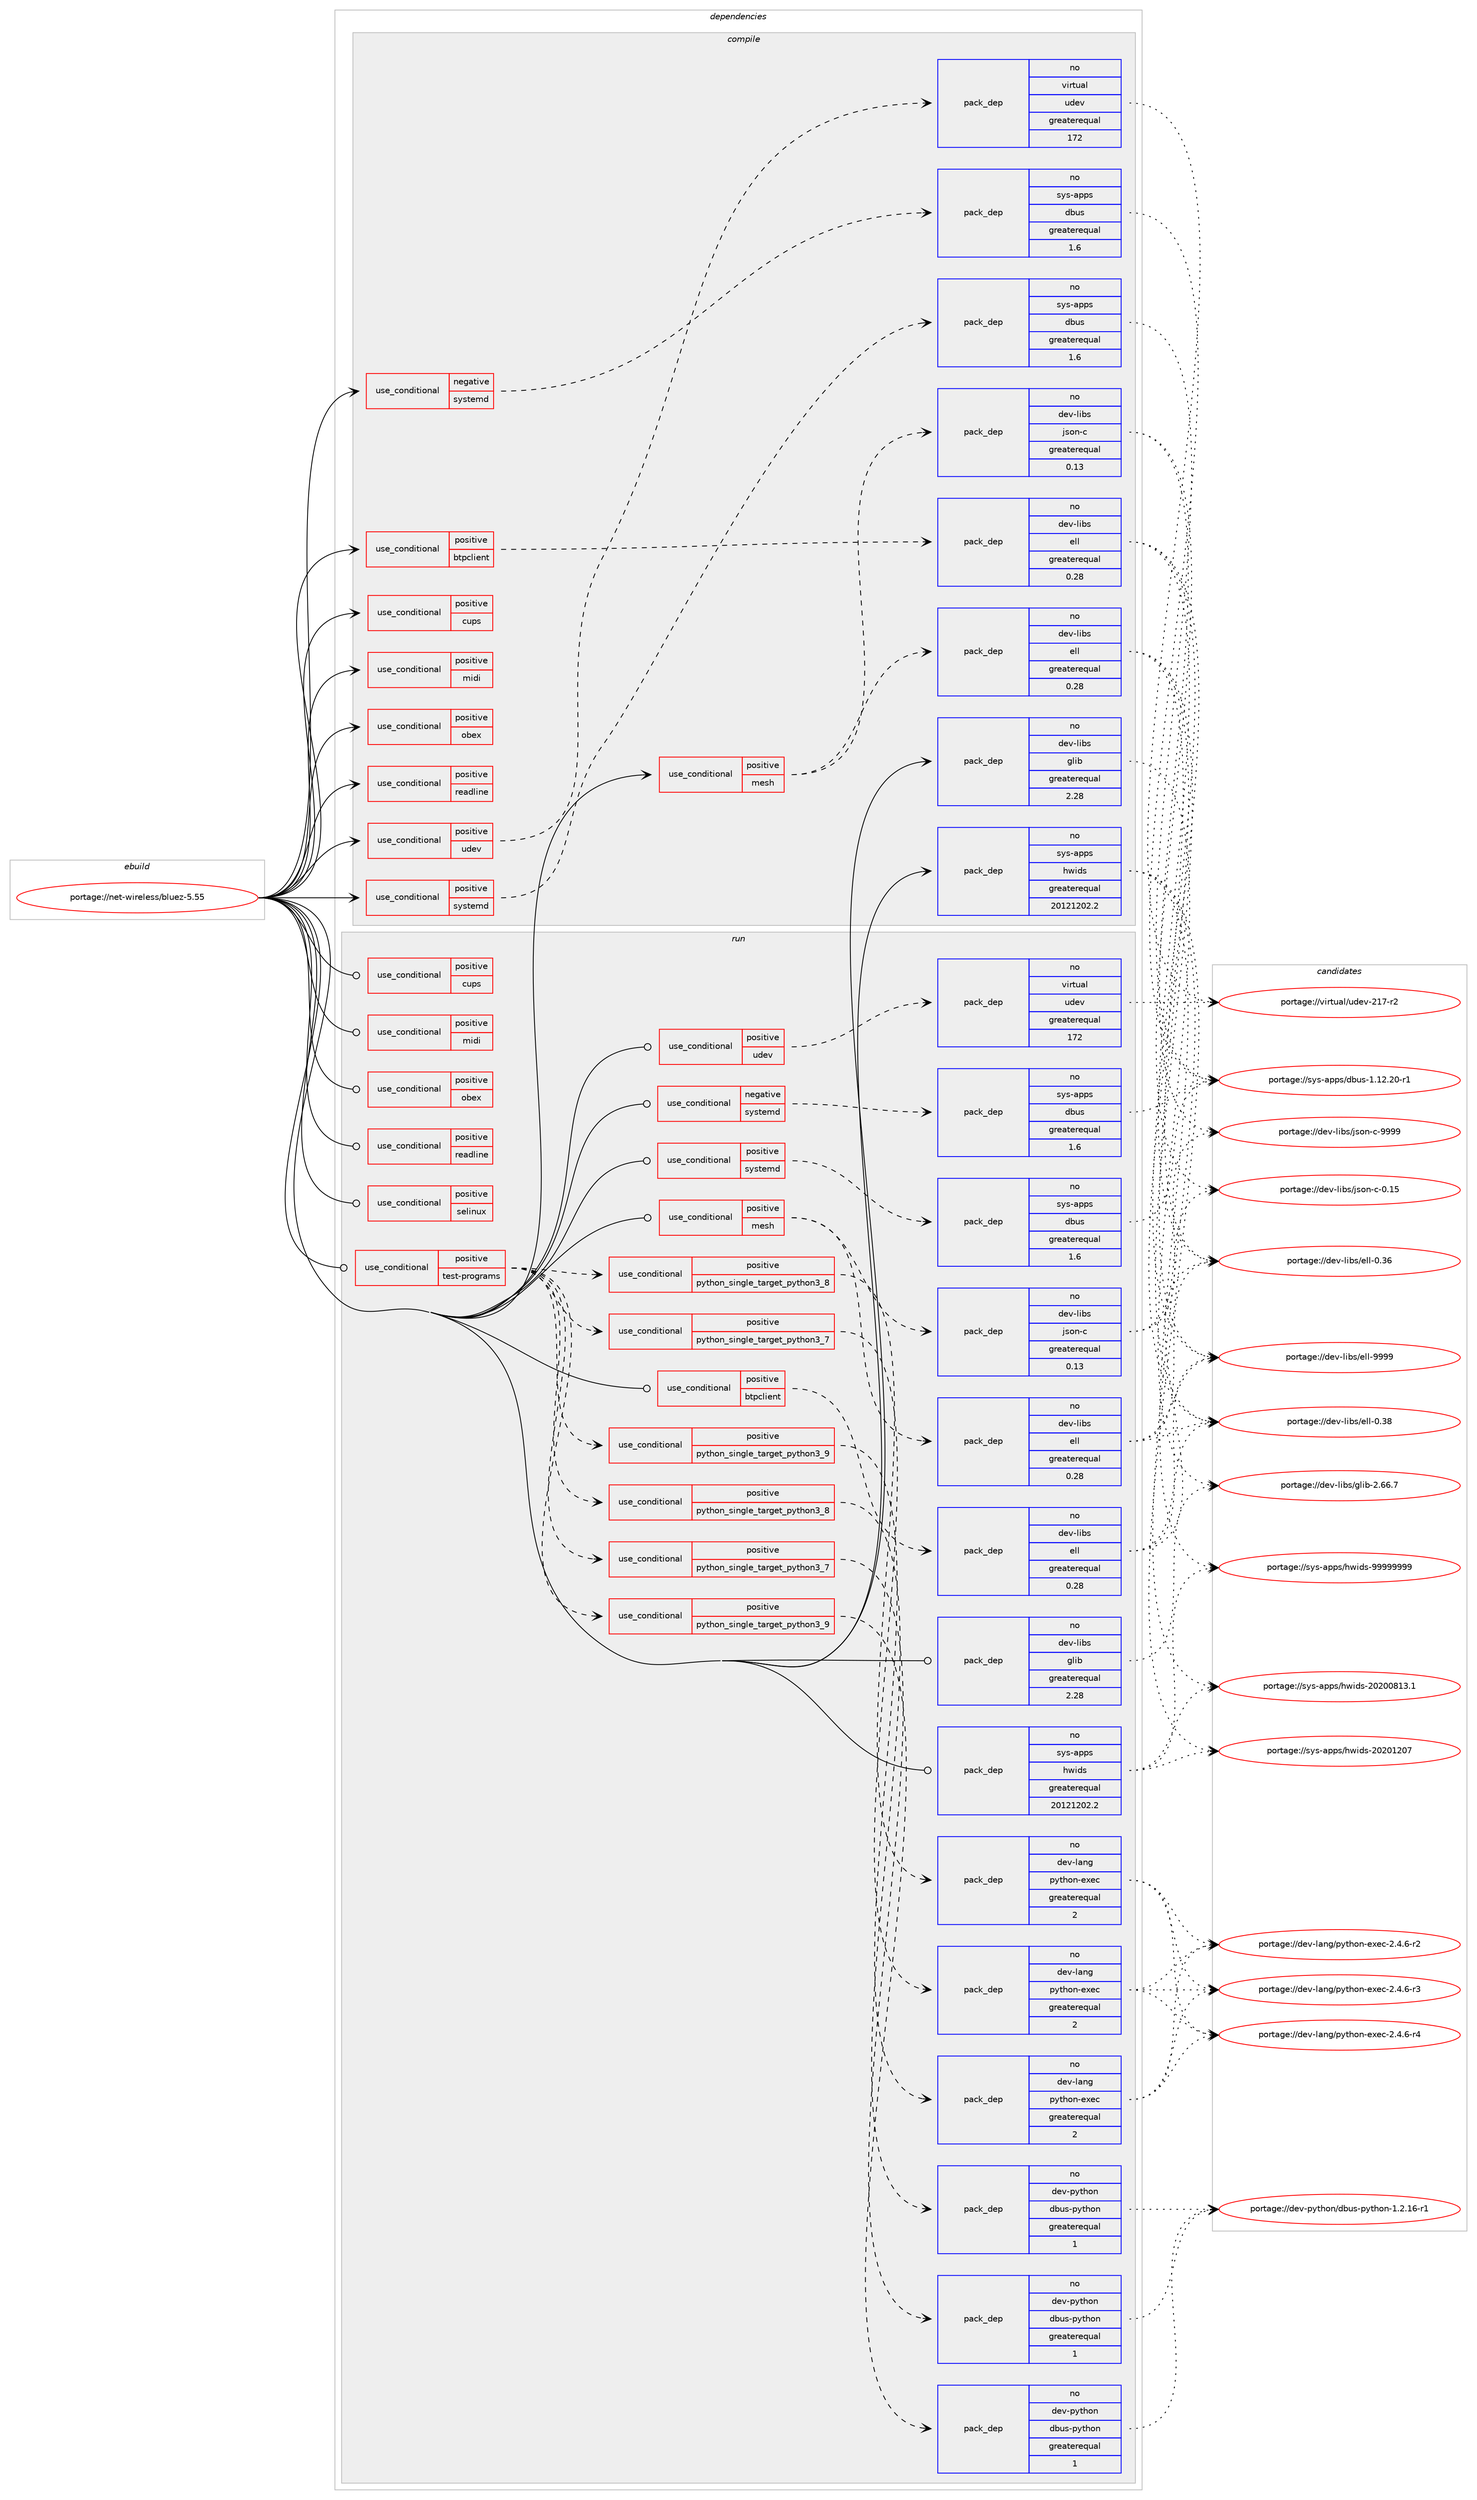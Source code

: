 digraph prolog {

# *************
# Graph options
# *************

newrank=true;
concentrate=true;
compound=true;
graph [rankdir=LR,fontname=Helvetica,fontsize=10,ranksep=1.5];#, ranksep=2.5, nodesep=0.2];
edge  [arrowhead=vee];
node  [fontname=Helvetica,fontsize=10];

# **********
# The ebuild
# **********

subgraph cluster_leftcol {
color=gray;
rank=same;
label=<<i>ebuild</i>>;
id [label="portage://net-wireless/bluez-5.55", color=red, width=4, href="../net-wireless/bluez-5.55.svg"];
}

# ****************
# The dependencies
# ****************

subgraph cluster_midcol {
color=gray;
label=<<i>dependencies</i>>;
subgraph cluster_compile {
fillcolor="#eeeeee";
style=filled;
label=<<i>compile</i>>;
subgraph cond1326 {
dependency1916 [label=<<TABLE BORDER="0" CELLBORDER="1" CELLSPACING="0" CELLPADDING="4"><TR><TD ROWSPAN="3" CELLPADDING="10">use_conditional</TD></TR><TR><TD>negative</TD></TR><TR><TD>systemd</TD></TR></TABLE>>, shape=none, color=red];
subgraph pack550 {
dependency1917 [label=<<TABLE BORDER="0" CELLBORDER="1" CELLSPACING="0" CELLPADDING="4" WIDTH="220"><TR><TD ROWSPAN="6" CELLPADDING="30">pack_dep</TD></TR><TR><TD WIDTH="110">no</TD></TR><TR><TD>sys-apps</TD></TR><TR><TD>dbus</TD></TR><TR><TD>greaterequal</TD></TR><TR><TD>1.6</TD></TR></TABLE>>, shape=none, color=blue];
}
dependency1916:e -> dependency1917:w [weight=20,style="dashed",arrowhead="vee"];
}
id:e -> dependency1916:w [weight=20,style="solid",arrowhead="vee"];
subgraph cond1327 {
dependency1918 [label=<<TABLE BORDER="0" CELLBORDER="1" CELLSPACING="0" CELLPADDING="4"><TR><TD ROWSPAN="3" CELLPADDING="10">use_conditional</TD></TR><TR><TD>positive</TD></TR><TR><TD>btpclient</TD></TR></TABLE>>, shape=none, color=red];
subgraph pack551 {
dependency1919 [label=<<TABLE BORDER="0" CELLBORDER="1" CELLSPACING="0" CELLPADDING="4" WIDTH="220"><TR><TD ROWSPAN="6" CELLPADDING="30">pack_dep</TD></TR><TR><TD WIDTH="110">no</TD></TR><TR><TD>dev-libs</TD></TR><TR><TD>ell</TD></TR><TR><TD>greaterequal</TD></TR><TR><TD>0.28</TD></TR></TABLE>>, shape=none, color=blue];
}
dependency1918:e -> dependency1919:w [weight=20,style="dashed",arrowhead="vee"];
}
id:e -> dependency1918:w [weight=20,style="solid",arrowhead="vee"];
subgraph cond1328 {
dependency1920 [label=<<TABLE BORDER="0" CELLBORDER="1" CELLSPACING="0" CELLPADDING="4"><TR><TD ROWSPAN="3" CELLPADDING="10">use_conditional</TD></TR><TR><TD>positive</TD></TR><TR><TD>cups</TD></TR></TABLE>>, shape=none, color=red];
# *** BEGIN UNKNOWN DEPENDENCY TYPE (TODO) ***
# dependency1920 -> package_dependency(portage://net-wireless/bluez-5.55,install,no,net-print,cups,none,[,,],any_same_slot,[])
# *** END UNKNOWN DEPENDENCY TYPE (TODO) ***

}
id:e -> dependency1920:w [weight=20,style="solid",arrowhead="vee"];
subgraph cond1329 {
dependency1921 [label=<<TABLE BORDER="0" CELLBORDER="1" CELLSPACING="0" CELLPADDING="4"><TR><TD ROWSPAN="3" CELLPADDING="10">use_conditional</TD></TR><TR><TD>positive</TD></TR><TR><TD>mesh</TD></TR></TABLE>>, shape=none, color=red];
subgraph pack552 {
dependency1922 [label=<<TABLE BORDER="0" CELLBORDER="1" CELLSPACING="0" CELLPADDING="4" WIDTH="220"><TR><TD ROWSPAN="6" CELLPADDING="30">pack_dep</TD></TR><TR><TD WIDTH="110">no</TD></TR><TR><TD>dev-libs</TD></TR><TR><TD>ell</TD></TR><TR><TD>greaterequal</TD></TR><TR><TD>0.28</TD></TR></TABLE>>, shape=none, color=blue];
}
dependency1921:e -> dependency1922:w [weight=20,style="dashed",arrowhead="vee"];
subgraph pack553 {
dependency1923 [label=<<TABLE BORDER="0" CELLBORDER="1" CELLSPACING="0" CELLPADDING="4" WIDTH="220"><TR><TD ROWSPAN="6" CELLPADDING="30">pack_dep</TD></TR><TR><TD WIDTH="110">no</TD></TR><TR><TD>dev-libs</TD></TR><TR><TD>json-c</TD></TR><TR><TD>greaterequal</TD></TR><TR><TD>0.13</TD></TR></TABLE>>, shape=none, color=blue];
}
dependency1921:e -> dependency1923:w [weight=20,style="dashed",arrowhead="vee"];
# *** BEGIN UNKNOWN DEPENDENCY TYPE (TODO) ***
# dependency1921 -> package_dependency(portage://net-wireless/bluez-5.55,install,no,sys-libs,readline,none,[,,],[slot(0),equal],[])
# *** END UNKNOWN DEPENDENCY TYPE (TODO) ***

}
id:e -> dependency1921:w [weight=20,style="solid",arrowhead="vee"];
subgraph cond1330 {
dependency1924 [label=<<TABLE BORDER="0" CELLBORDER="1" CELLSPACING="0" CELLPADDING="4"><TR><TD ROWSPAN="3" CELLPADDING="10">use_conditional</TD></TR><TR><TD>positive</TD></TR><TR><TD>midi</TD></TR></TABLE>>, shape=none, color=red];
# *** BEGIN UNKNOWN DEPENDENCY TYPE (TODO) ***
# dependency1924 -> package_dependency(portage://net-wireless/bluez-5.55,install,no,media-libs,alsa-lib,none,[,,],[],[])
# *** END UNKNOWN DEPENDENCY TYPE (TODO) ***

}
id:e -> dependency1924:w [weight=20,style="solid",arrowhead="vee"];
subgraph cond1331 {
dependency1925 [label=<<TABLE BORDER="0" CELLBORDER="1" CELLSPACING="0" CELLPADDING="4"><TR><TD ROWSPAN="3" CELLPADDING="10">use_conditional</TD></TR><TR><TD>positive</TD></TR><TR><TD>obex</TD></TR></TABLE>>, shape=none, color=red];
# *** BEGIN UNKNOWN DEPENDENCY TYPE (TODO) ***
# dependency1925 -> package_dependency(portage://net-wireless/bluez-5.55,install,no,dev-libs,libical,none,[,,],any_same_slot,[])
# *** END UNKNOWN DEPENDENCY TYPE (TODO) ***

}
id:e -> dependency1925:w [weight=20,style="solid",arrowhead="vee"];
subgraph cond1332 {
dependency1926 [label=<<TABLE BORDER="0" CELLBORDER="1" CELLSPACING="0" CELLPADDING="4"><TR><TD ROWSPAN="3" CELLPADDING="10">use_conditional</TD></TR><TR><TD>positive</TD></TR><TR><TD>readline</TD></TR></TABLE>>, shape=none, color=red];
# *** BEGIN UNKNOWN DEPENDENCY TYPE (TODO) ***
# dependency1926 -> package_dependency(portage://net-wireless/bluez-5.55,install,no,sys-libs,readline,none,[,,],[slot(0),equal],[])
# *** END UNKNOWN DEPENDENCY TYPE (TODO) ***

}
id:e -> dependency1926:w [weight=20,style="solid",arrowhead="vee"];
subgraph cond1333 {
dependency1927 [label=<<TABLE BORDER="0" CELLBORDER="1" CELLSPACING="0" CELLPADDING="4"><TR><TD ROWSPAN="3" CELLPADDING="10">use_conditional</TD></TR><TR><TD>positive</TD></TR><TR><TD>systemd</TD></TR></TABLE>>, shape=none, color=red];
subgraph pack554 {
dependency1928 [label=<<TABLE BORDER="0" CELLBORDER="1" CELLSPACING="0" CELLPADDING="4" WIDTH="220"><TR><TD ROWSPAN="6" CELLPADDING="30">pack_dep</TD></TR><TR><TD WIDTH="110">no</TD></TR><TR><TD>sys-apps</TD></TR><TR><TD>dbus</TD></TR><TR><TD>greaterequal</TD></TR><TR><TD>1.6</TD></TR></TABLE>>, shape=none, color=blue];
}
dependency1927:e -> dependency1928:w [weight=20,style="dashed",arrowhead="vee"];
# *** BEGIN UNKNOWN DEPENDENCY TYPE (TODO) ***
# dependency1927 -> package_dependency(portage://net-wireless/bluez-5.55,install,no,sys-apps,systemd,none,[,,],[],[])
# *** END UNKNOWN DEPENDENCY TYPE (TODO) ***

}
id:e -> dependency1927:w [weight=20,style="solid",arrowhead="vee"];
subgraph cond1334 {
dependency1929 [label=<<TABLE BORDER="0" CELLBORDER="1" CELLSPACING="0" CELLPADDING="4"><TR><TD ROWSPAN="3" CELLPADDING="10">use_conditional</TD></TR><TR><TD>positive</TD></TR><TR><TD>udev</TD></TR></TABLE>>, shape=none, color=red];
subgraph pack555 {
dependency1930 [label=<<TABLE BORDER="0" CELLBORDER="1" CELLSPACING="0" CELLPADDING="4" WIDTH="220"><TR><TD ROWSPAN="6" CELLPADDING="30">pack_dep</TD></TR><TR><TD WIDTH="110">no</TD></TR><TR><TD>virtual</TD></TR><TR><TD>udev</TD></TR><TR><TD>greaterequal</TD></TR><TR><TD>172</TD></TR></TABLE>>, shape=none, color=blue];
}
dependency1929:e -> dependency1930:w [weight=20,style="dashed",arrowhead="vee"];
}
id:e -> dependency1929:w [weight=20,style="solid",arrowhead="vee"];
subgraph pack556 {
dependency1931 [label=<<TABLE BORDER="0" CELLBORDER="1" CELLSPACING="0" CELLPADDING="4" WIDTH="220"><TR><TD ROWSPAN="6" CELLPADDING="30">pack_dep</TD></TR><TR><TD WIDTH="110">no</TD></TR><TR><TD>dev-libs</TD></TR><TR><TD>glib</TD></TR><TR><TD>greaterequal</TD></TR><TR><TD>2.28</TD></TR></TABLE>>, shape=none, color=blue];
}
id:e -> dependency1931:w [weight=20,style="solid",arrowhead="vee"];
subgraph pack557 {
dependency1932 [label=<<TABLE BORDER="0" CELLBORDER="1" CELLSPACING="0" CELLPADDING="4" WIDTH="220"><TR><TD ROWSPAN="6" CELLPADDING="30">pack_dep</TD></TR><TR><TD WIDTH="110">no</TD></TR><TR><TD>sys-apps</TD></TR><TR><TD>hwids</TD></TR><TR><TD>greaterequal</TD></TR><TR><TD>20121202.2</TD></TR></TABLE>>, shape=none, color=blue];
}
id:e -> dependency1932:w [weight=20,style="solid",arrowhead="vee"];
}
subgraph cluster_compileandrun {
fillcolor="#eeeeee";
style=filled;
label=<<i>compile and run</i>>;
}
subgraph cluster_run {
fillcolor="#eeeeee";
style=filled;
label=<<i>run</i>>;
subgraph cond1335 {
dependency1933 [label=<<TABLE BORDER="0" CELLBORDER="1" CELLSPACING="0" CELLPADDING="4"><TR><TD ROWSPAN="3" CELLPADDING="10">use_conditional</TD></TR><TR><TD>negative</TD></TR><TR><TD>systemd</TD></TR></TABLE>>, shape=none, color=red];
subgraph pack558 {
dependency1934 [label=<<TABLE BORDER="0" CELLBORDER="1" CELLSPACING="0" CELLPADDING="4" WIDTH="220"><TR><TD ROWSPAN="6" CELLPADDING="30">pack_dep</TD></TR><TR><TD WIDTH="110">no</TD></TR><TR><TD>sys-apps</TD></TR><TR><TD>dbus</TD></TR><TR><TD>greaterequal</TD></TR><TR><TD>1.6</TD></TR></TABLE>>, shape=none, color=blue];
}
dependency1933:e -> dependency1934:w [weight=20,style="dashed",arrowhead="vee"];
}
id:e -> dependency1933:w [weight=20,style="solid",arrowhead="odot"];
subgraph cond1336 {
dependency1935 [label=<<TABLE BORDER="0" CELLBORDER="1" CELLSPACING="0" CELLPADDING="4"><TR><TD ROWSPAN="3" CELLPADDING="10">use_conditional</TD></TR><TR><TD>positive</TD></TR><TR><TD>btpclient</TD></TR></TABLE>>, shape=none, color=red];
subgraph pack559 {
dependency1936 [label=<<TABLE BORDER="0" CELLBORDER="1" CELLSPACING="0" CELLPADDING="4" WIDTH="220"><TR><TD ROWSPAN="6" CELLPADDING="30">pack_dep</TD></TR><TR><TD WIDTH="110">no</TD></TR><TR><TD>dev-libs</TD></TR><TR><TD>ell</TD></TR><TR><TD>greaterequal</TD></TR><TR><TD>0.28</TD></TR></TABLE>>, shape=none, color=blue];
}
dependency1935:e -> dependency1936:w [weight=20,style="dashed",arrowhead="vee"];
}
id:e -> dependency1935:w [weight=20,style="solid",arrowhead="odot"];
subgraph cond1337 {
dependency1937 [label=<<TABLE BORDER="0" CELLBORDER="1" CELLSPACING="0" CELLPADDING="4"><TR><TD ROWSPAN="3" CELLPADDING="10">use_conditional</TD></TR><TR><TD>positive</TD></TR><TR><TD>cups</TD></TR></TABLE>>, shape=none, color=red];
# *** BEGIN UNKNOWN DEPENDENCY TYPE (TODO) ***
# dependency1937 -> package_dependency(portage://net-wireless/bluez-5.55,run,no,net-print,cups,none,[,,],any_same_slot,[])
# *** END UNKNOWN DEPENDENCY TYPE (TODO) ***

}
id:e -> dependency1937:w [weight=20,style="solid",arrowhead="odot"];
subgraph cond1338 {
dependency1938 [label=<<TABLE BORDER="0" CELLBORDER="1" CELLSPACING="0" CELLPADDING="4"><TR><TD ROWSPAN="3" CELLPADDING="10">use_conditional</TD></TR><TR><TD>positive</TD></TR><TR><TD>mesh</TD></TR></TABLE>>, shape=none, color=red];
subgraph pack560 {
dependency1939 [label=<<TABLE BORDER="0" CELLBORDER="1" CELLSPACING="0" CELLPADDING="4" WIDTH="220"><TR><TD ROWSPAN="6" CELLPADDING="30">pack_dep</TD></TR><TR><TD WIDTH="110">no</TD></TR><TR><TD>dev-libs</TD></TR><TR><TD>ell</TD></TR><TR><TD>greaterequal</TD></TR><TR><TD>0.28</TD></TR></TABLE>>, shape=none, color=blue];
}
dependency1938:e -> dependency1939:w [weight=20,style="dashed",arrowhead="vee"];
subgraph pack561 {
dependency1940 [label=<<TABLE BORDER="0" CELLBORDER="1" CELLSPACING="0" CELLPADDING="4" WIDTH="220"><TR><TD ROWSPAN="6" CELLPADDING="30">pack_dep</TD></TR><TR><TD WIDTH="110">no</TD></TR><TR><TD>dev-libs</TD></TR><TR><TD>json-c</TD></TR><TR><TD>greaterequal</TD></TR><TR><TD>0.13</TD></TR></TABLE>>, shape=none, color=blue];
}
dependency1938:e -> dependency1940:w [weight=20,style="dashed",arrowhead="vee"];
# *** BEGIN UNKNOWN DEPENDENCY TYPE (TODO) ***
# dependency1938 -> package_dependency(portage://net-wireless/bluez-5.55,run,no,sys-libs,readline,none,[,,],[slot(0),equal],[])
# *** END UNKNOWN DEPENDENCY TYPE (TODO) ***

}
id:e -> dependency1938:w [weight=20,style="solid",arrowhead="odot"];
subgraph cond1339 {
dependency1941 [label=<<TABLE BORDER="0" CELLBORDER="1" CELLSPACING="0" CELLPADDING="4"><TR><TD ROWSPAN="3" CELLPADDING="10">use_conditional</TD></TR><TR><TD>positive</TD></TR><TR><TD>midi</TD></TR></TABLE>>, shape=none, color=red];
# *** BEGIN UNKNOWN DEPENDENCY TYPE (TODO) ***
# dependency1941 -> package_dependency(portage://net-wireless/bluez-5.55,run,no,media-libs,alsa-lib,none,[,,],[],[])
# *** END UNKNOWN DEPENDENCY TYPE (TODO) ***

}
id:e -> dependency1941:w [weight=20,style="solid",arrowhead="odot"];
subgraph cond1340 {
dependency1942 [label=<<TABLE BORDER="0" CELLBORDER="1" CELLSPACING="0" CELLPADDING="4"><TR><TD ROWSPAN="3" CELLPADDING="10">use_conditional</TD></TR><TR><TD>positive</TD></TR><TR><TD>obex</TD></TR></TABLE>>, shape=none, color=red];
# *** BEGIN UNKNOWN DEPENDENCY TYPE (TODO) ***
# dependency1942 -> package_dependency(portage://net-wireless/bluez-5.55,run,no,dev-libs,libical,none,[,,],any_same_slot,[])
# *** END UNKNOWN DEPENDENCY TYPE (TODO) ***

}
id:e -> dependency1942:w [weight=20,style="solid",arrowhead="odot"];
subgraph cond1341 {
dependency1943 [label=<<TABLE BORDER="0" CELLBORDER="1" CELLSPACING="0" CELLPADDING="4"><TR><TD ROWSPAN="3" CELLPADDING="10">use_conditional</TD></TR><TR><TD>positive</TD></TR><TR><TD>readline</TD></TR></TABLE>>, shape=none, color=red];
# *** BEGIN UNKNOWN DEPENDENCY TYPE (TODO) ***
# dependency1943 -> package_dependency(portage://net-wireless/bluez-5.55,run,no,sys-libs,readline,none,[,,],[slot(0),equal],[])
# *** END UNKNOWN DEPENDENCY TYPE (TODO) ***

}
id:e -> dependency1943:w [weight=20,style="solid",arrowhead="odot"];
subgraph cond1342 {
dependency1944 [label=<<TABLE BORDER="0" CELLBORDER="1" CELLSPACING="0" CELLPADDING="4"><TR><TD ROWSPAN="3" CELLPADDING="10">use_conditional</TD></TR><TR><TD>positive</TD></TR><TR><TD>selinux</TD></TR></TABLE>>, shape=none, color=red];
# *** BEGIN UNKNOWN DEPENDENCY TYPE (TODO) ***
# dependency1944 -> package_dependency(portage://net-wireless/bluez-5.55,run,no,sec-policy,selinux-bluetooth,none,[,,],[],[])
# *** END UNKNOWN DEPENDENCY TYPE (TODO) ***

}
id:e -> dependency1944:w [weight=20,style="solid",arrowhead="odot"];
subgraph cond1343 {
dependency1945 [label=<<TABLE BORDER="0" CELLBORDER="1" CELLSPACING="0" CELLPADDING="4"><TR><TD ROWSPAN="3" CELLPADDING="10">use_conditional</TD></TR><TR><TD>positive</TD></TR><TR><TD>systemd</TD></TR></TABLE>>, shape=none, color=red];
subgraph pack562 {
dependency1946 [label=<<TABLE BORDER="0" CELLBORDER="1" CELLSPACING="0" CELLPADDING="4" WIDTH="220"><TR><TD ROWSPAN="6" CELLPADDING="30">pack_dep</TD></TR><TR><TD WIDTH="110">no</TD></TR><TR><TD>sys-apps</TD></TR><TR><TD>dbus</TD></TR><TR><TD>greaterequal</TD></TR><TR><TD>1.6</TD></TR></TABLE>>, shape=none, color=blue];
}
dependency1945:e -> dependency1946:w [weight=20,style="dashed",arrowhead="vee"];
# *** BEGIN UNKNOWN DEPENDENCY TYPE (TODO) ***
# dependency1945 -> package_dependency(portage://net-wireless/bluez-5.55,run,no,sys-apps,systemd,none,[,,],[],[])
# *** END UNKNOWN DEPENDENCY TYPE (TODO) ***

}
id:e -> dependency1945:w [weight=20,style="solid",arrowhead="odot"];
subgraph cond1344 {
dependency1947 [label=<<TABLE BORDER="0" CELLBORDER="1" CELLSPACING="0" CELLPADDING="4"><TR><TD ROWSPAN="3" CELLPADDING="10">use_conditional</TD></TR><TR><TD>positive</TD></TR><TR><TD>test-programs</TD></TR></TABLE>>, shape=none, color=red];
subgraph cond1345 {
dependency1948 [label=<<TABLE BORDER="0" CELLBORDER="1" CELLSPACING="0" CELLPADDING="4"><TR><TD ROWSPAN="3" CELLPADDING="10">use_conditional</TD></TR><TR><TD>positive</TD></TR><TR><TD>python_single_target_python3_7</TD></TR></TABLE>>, shape=none, color=red];
# *** BEGIN UNKNOWN DEPENDENCY TYPE (TODO) ***
# dependency1948 -> package_dependency(portage://net-wireless/bluez-5.55,run,no,dev-lang,python,none,[,,],[slot(3.7)],[])
# *** END UNKNOWN DEPENDENCY TYPE (TODO) ***

subgraph pack563 {
dependency1949 [label=<<TABLE BORDER="0" CELLBORDER="1" CELLSPACING="0" CELLPADDING="4" WIDTH="220"><TR><TD ROWSPAN="6" CELLPADDING="30">pack_dep</TD></TR><TR><TD WIDTH="110">no</TD></TR><TR><TD>dev-lang</TD></TR><TR><TD>python-exec</TD></TR><TR><TD>greaterequal</TD></TR><TR><TD>2</TD></TR></TABLE>>, shape=none, color=blue];
}
dependency1948:e -> dependency1949:w [weight=20,style="dashed",arrowhead="vee"];
}
dependency1947:e -> dependency1948:w [weight=20,style="dashed",arrowhead="vee"];
subgraph cond1346 {
dependency1950 [label=<<TABLE BORDER="0" CELLBORDER="1" CELLSPACING="0" CELLPADDING="4"><TR><TD ROWSPAN="3" CELLPADDING="10">use_conditional</TD></TR><TR><TD>positive</TD></TR><TR><TD>python_single_target_python3_8</TD></TR></TABLE>>, shape=none, color=red];
# *** BEGIN UNKNOWN DEPENDENCY TYPE (TODO) ***
# dependency1950 -> package_dependency(portage://net-wireless/bluez-5.55,run,no,dev-lang,python,none,[,,],[slot(3.8)],[])
# *** END UNKNOWN DEPENDENCY TYPE (TODO) ***

subgraph pack564 {
dependency1951 [label=<<TABLE BORDER="0" CELLBORDER="1" CELLSPACING="0" CELLPADDING="4" WIDTH="220"><TR><TD ROWSPAN="6" CELLPADDING="30">pack_dep</TD></TR><TR><TD WIDTH="110">no</TD></TR><TR><TD>dev-lang</TD></TR><TR><TD>python-exec</TD></TR><TR><TD>greaterequal</TD></TR><TR><TD>2</TD></TR></TABLE>>, shape=none, color=blue];
}
dependency1950:e -> dependency1951:w [weight=20,style="dashed",arrowhead="vee"];
}
dependency1947:e -> dependency1950:w [weight=20,style="dashed",arrowhead="vee"];
subgraph cond1347 {
dependency1952 [label=<<TABLE BORDER="0" CELLBORDER="1" CELLSPACING="0" CELLPADDING="4"><TR><TD ROWSPAN="3" CELLPADDING="10">use_conditional</TD></TR><TR><TD>positive</TD></TR><TR><TD>python_single_target_python3_9</TD></TR></TABLE>>, shape=none, color=red];
# *** BEGIN UNKNOWN DEPENDENCY TYPE (TODO) ***
# dependency1952 -> package_dependency(portage://net-wireless/bluez-5.55,run,no,dev-lang,python,none,[,,],[slot(3.9)],[])
# *** END UNKNOWN DEPENDENCY TYPE (TODO) ***

subgraph pack565 {
dependency1953 [label=<<TABLE BORDER="0" CELLBORDER="1" CELLSPACING="0" CELLPADDING="4" WIDTH="220"><TR><TD ROWSPAN="6" CELLPADDING="30">pack_dep</TD></TR><TR><TD WIDTH="110">no</TD></TR><TR><TD>dev-lang</TD></TR><TR><TD>python-exec</TD></TR><TR><TD>greaterequal</TD></TR><TR><TD>2</TD></TR></TABLE>>, shape=none, color=blue];
}
dependency1952:e -> dependency1953:w [weight=20,style="dashed",arrowhead="vee"];
}
dependency1947:e -> dependency1952:w [weight=20,style="dashed",arrowhead="vee"];
subgraph cond1348 {
dependency1954 [label=<<TABLE BORDER="0" CELLBORDER="1" CELLSPACING="0" CELLPADDING="4"><TR><TD ROWSPAN="3" CELLPADDING="10">use_conditional</TD></TR><TR><TD>positive</TD></TR><TR><TD>python_single_target_python3_7</TD></TR></TABLE>>, shape=none, color=red];
subgraph pack566 {
dependency1955 [label=<<TABLE BORDER="0" CELLBORDER="1" CELLSPACING="0" CELLPADDING="4" WIDTH="220"><TR><TD ROWSPAN="6" CELLPADDING="30">pack_dep</TD></TR><TR><TD WIDTH="110">no</TD></TR><TR><TD>dev-python</TD></TR><TR><TD>dbus-python</TD></TR><TR><TD>greaterequal</TD></TR><TR><TD>1</TD></TR></TABLE>>, shape=none, color=blue];
}
dependency1954:e -> dependency1955:w [weight=20,style="dashed",arrowhead="vee"];
# *** BEGIN UNKNOWN DEPENDENCY TYPE (TODO) ***
# dependency1954 -> package_dependency(portage://net-wireless/bluez-5.55,run,no,dev-python,pygobject,none,[,,],[slot(3)],[use(enable(python_targets_python3_7),negative)])
# *** END UNKNOWN DEPENDENCY TYPE (TODO) ***

}
dependency1947:e -> dependency1954:w [weight=20,style="dashed",arrowhead="vee"];
subgraph cond1349 {
dependency1956 [label=<<TABLE BORDER="0" CELLBORDER="1" CELLSPACING="0" CELLPADDING="4"><TR><TD ROWSPAN="3" CELLPADDING="10">use_conditional</TD></TR><TR><TD>positive</TD></TR><TR><TD>python_single_target_python3_8</TD></TR></TABLE>>, shape=none, color=red];
subgraph pack567 {
dependency1957 [label=<<TABLE BORDER="0" CELLBORDER="1" CELLSPACING="0" CELLPADDING="4" WIDTH="220"><TR><TD ROWSPAN="6" CELLPADDING="30">pack_dep</TD></TR><TR><TD WIDTH="110">no</TD></TR><TR><TD>dev-python</TD></TR><TR><TD>dbus-python</TD></TR><TR><TD>greaterequal</TD></TR><TR><TD>1</TD></TR></TABLE>>, shape=none, color=blue];
}
dependency1956:e -> dependency1957:w [weight=20,style="dashed",arrowhead="vee"];
# *** BEGIN UNKNOWN DEPENDENCY TYPE (TODO) ***
# dependency1956 -> package_dependency(portage://net-wireless/bluez-5.55,run,no,dev-python,pygobject,none,[,,],[slot(3)],[use(enable(python_targets_python3_8),negative)])
# *** END UNKNOWN DEPENDENCY TYPE (TODO) ***

}
dependency1947:e -> dependency1956:w [weight=20,style="dashed",arrowhead="vee"];
subgraph cond1350 {
dependency1958 [label=<<TABLE BORDER="0" CELLBORDER="1" CELLSPACING="0" CELLPADDING="4"><TR><TD ROWSPAN="3" CELLPADDING="10">use_conditional</TD></TR><TR><TD>positive</TD></TR><TR><TD>python_single_target_python3_9</TD></TR></TABLE>>, shape=none, color=red];
subgraph pack568 {
dependency1959 [label=<<TABLE BORDER="0" CELLBORDER="1" CELLSPACING="0" CELLPADDING="4" WIDTH="220"><TR><TD ROWSPAN="6" CELLPADDING="30">pack_dep</TD></TR><TR><TD WIDTH="110">no</TD></TR><TR><TD>dev-python</TD></TR><TR><TD>dbus-python</TD></TR><TR><TD>greaterequal</TD></TR><TR><TD>1</TD></TR></TABLE>>, shape=none, color=blue];
}
dependency1958:e -> dependency1959:w [weight=20,style="dashed",arrowhead="vee"];
# *** BEGIN UNKNOWN DEPENDENCY TYPE (TODO) ***
# dependency1958 -> package_dependency(portage://net-wireless/bluez-5.55,run,no,dev-python,pygobject,none,[,,],[slot(3)],[use(enable(python_targets_python3_9),negative)])
# *** END UNKNOWN DEPENDENCY TYPE (TODO) ***

}
dependency1947:e -> dependency1958:w [weight=20,style="dashed",arrowhead="vee"];
}
id:e -> dependency1947:w [weight=20,style="solid",arrowhead="odot"];
subgraph cond1351 {
dependency1960 [label=<<TABLE BORDER="0" CELLBORDER="1" CELLSPACING="0" CELLPADDING="4"><TR><TD ROWSPAN="3" CELLPADDING="10">use_conditional</TD></TR><TR><TD>positive</TD></TR><TR><TD>udev</TD></TR></TABLE>>, shape=none, color=red];
subgraph pack569 {
dependency1961 [label=<<TABLE BORDER="0" CELLBORDER="1" CELLSPACING="0" CELLPADDING="4" WIDTH="220"><TR><TD ROWSPAN="6" CELLPADDING="30">pack_dep</TD></TR><TR><TD WIDTH="110">no</TD></TR><TR><TD>virtual</TD></TR><TR><TD>udev</TD></TR><TR><TD>greaterequal</TD></TR><TR><TD>172</TD></TR></TABLE>>, shape=none, color=blue];
}
dependency1960:e -> dependency1961:w [weight=20,style="dashed",arrowhead="vee"];
}
id:e -> dependency1960:w [weight=20,style="solid",arrowhead="odot"];
subgraph pack570 {
dependency1962 [label=<<TABLE BORDER="0" CELLBORDER="1" CELLSPACING="0" CELLPADDING="4" WIDTH="220"><TR><TD ROWSPAN="6" CELLPADDING="30">pack_dep</TD></TR><TR><TD WIDTH="110">no</TD></TR><TR><TD>dev-libs</TD></TR><TR><TD>glib</TD></TR><TR><TD>greaterequal</TD></TR><TR><TD>2.28</TD></TR></TABLE>>, shape=none, color=blue];
}
id:e -> dependency1962:w [weight=20,style="solid",arrowhead="odot"];
subgraph pack571 {
dependency1963 [label=<<TABLE BORDER="0" CELLBORDER="1" CELLSPACING="0" CELLPADDING="4" WIDTH="220"><TR><TD ROWSPAN="6" CELLPADDING="30">pack_dep</TD></TR><TR><TD WIDTH="110">no</TD></TR><TR><TD>sys-apps</TD></TR><TR><TD>hwids</TD></TR><TR><TD>greaterequal</TD></TR><TR><TD>20121202.2</TD></TR></TABLE>>, shape=none, color=blue];
}
id:e -> dependency1963:w [weight=20,style="solid",arrowhead="odot"];
}
}

# **************
# The candidates
# **************

subgraph cluster_choices {
rank=same;
color=gray;
label=<<i>candidates</i>>;

subgraph choice550 {
color=black;
nodesep=1;
choice1151211154597112112115471009811711545494649504650484511449 [label="portage://sys-apps/dbus-1.12.20-r1", color=red, width=4,href="../sys-apps/dbus-1.12.20-r1.svg"];
dependency1917:e -> choice1151211154597112112115471009811711545494649504650484511449:w [style=dotted,weight="100"];
}
subgraph choice551 {
color=black;
nodesep=1;
choice1001011184510810598115471011081084548465154 [label="portage://dev-libs/ell-0.36", color=red, width=4,href="../dev-libs/ell-0.36.svg"];
choice1001011184510810598115471011081084548465156 [label="portage://dev-libs/ell-0.38", color=red, width=4,href="../dev-libs/ell-0.38.svg"];
choice1001011184510810598115471011081084557575757 [label="portage://dev-libs/ell-9999", color=red, width=4,href="../dev-libs/ell-9999.svg"];
dependency1919:e -> choice1001011184510810598115471011081084548465154:w [style=dotted,weight="100"];
dependency1919:e -> choice1001011184510810598115471011081084548465156:w [style=dotted,weight="100"];
dependency1919:e -> choice1001011184510810598115471011081084557575757:w [style=dotted,weight="100"];
}
subgraph choice552 {
color=black;
nodesep=1;
choice1001011184510810598115471011081084548465154 [label="portage://dev-libs/ell-0.36", color=red, width=4,href="../dev-libs/ell-0.36.svg"];
choice1001011184510810598115471011081084548465156 [label="portage://dev-libs/ell-0.38", color=red, width=4,href="../dev-libs/ell-0.38.svg"];
choice1001011184510810598115471011081084557575757 [label="portage://dev-libs/ell-9999", color=red, width=4,href="../dev-libs/ell-9999.svg"];
dependency1922:e -> choice1001011184510810598115471011081084548465154:w [style=dotted,weight="100"];
dependency1922:e -> choice1001011184510810598115471011081084548465156:w [style=dotted,weight="100"];
dependency1922:e -> choice1001011184510810598115471011081084557575757:w [style=dotted,weight="100"];
}
subgraph choice553 {
color=black;
nodesep=1;
choice10010111845108105981154710611511111045994548464953 [label="portage://dev-libs/json-c-0.15", color=red, width=4,href="../dev-libs/json-c-0.15.svg"];
choice10010111845108105981154710611511111045994557575757 [label="portage://dev-libs/json-c-9999", color=red, width=4,href="../dev-libs/json-c-9999.svg"];
dependency1923:e -> choice10010111845108105981154710611511111045994548464953:w [style=dotted,weight="100"];
dependency1923:e -> choice10010111845108105981154710611511111045994557575757:w [style=dotted,weight="100"];
}
subgraph choice554 {
color=black;
nodesep=1;
choice1151211154597112112115471009811711545494649504650484511449 [label="portage://sys-apps/dbus-1.12.20-r1", color=red, width=4,href="../sys-apps/dbus-1.12.20-r1.svg"];
dependency1928:e -> choice1151211154597112112115471009811711545494649504650484511449:w [style=dotted,weight="100"];
}
subgraph choice555 {
color=black;
nodesep=1;
choice1181051141161179710847117100101118455049554511450 [label="portage://virtual/udev-217-r2", color=red, width=4,href="../virtual/udev-217-r2.svg"];
dependency1930:e -> choice1181051141161179710847117100101118455049554511450:w [style=dotted,weight="100"];
}
subgraph choice556 {
color=black;
nodesep=1;
choice1001011184510810598115471031081059845504654544655 [label="portage://dev-libs/glib-2.66.7", color=red, width=4,href="../dev-libs/glib-2.66.7.svg"];
dependency1931:e -> choice1001011184510810598115471031081059845504654544655:w [style=dotted,weight="100"];
}
subgraph choice557 {
color=black;
nodesep=1;
choice1151211154597112112115471041191051001154550485048485649514649 [label="portage://sys-apps/hwids-20200813.1", color=red, width=4,href="../sys-apps/hwids-20200813.1.svg"];
choice115121115459711211211547104119105100115455048504849504855 [label="portage://sys-apps/hwids-20201207", color=red, width=4,href="../sys-apps/hwids-20201207.svg"];
choice115121115459711211211547104119105100115455757575757575757 [label="portage://sys-apps/hwids-99999999", color=red, width=4,href="../sys-apps/hwids-99999999.svg"];
dependency1932:e -> choice1151211154597112112115471041191051001154550485048485649514649:w [style=dotted,weight="100"];
dependency1932:e -> choice115121115459711211211547104119105100115455048504849504855:w [style=dotted,weight="100"];
dependency1932:e -> choice115121115459711211211547104119105100115455757575757575757:w [style=dotted,weight="100"];
}
subgraph choice558 {
color=black;
nodesep=1;
choice1151211154597112112115471009811711545494649504650484511449 [label="portage://sys-apps/dbus-1.12.20-r1", color=red, width=4,href="../sys-apps/dbus-1.12.20-r1.svg"];
dependency1934:e -> choice1151211154597112112115471009811711545494649504650484511449:w [style=dotted,weight="100"];
}
subgraph choice559 {
color=black;
nodesep=1;
choice1001011184510810598115471011081084548465154 [label="portage://dev-libs/ell-0.36", color=red, width=4,href="../dev-libs/ell-0.36.svg"];
choice1001011184510810598115471011081084548465156 [label="portage://dev-libs/ell-0.38", color=red, width=4,href="../dev-libs/ell-0.38.svg"];
choice1001011184510810598115471011081084557575757 [label="portage://dev-libs/ell-9999", color=red, width=4,href="../dev-libs/ell-9999.svg"];
dependency1936:e -> choice1001011184510810598115471011081084548465154:w [style=dotted,weight="100"];
dependency1936:e -> choice1001011184510810598115471011081084548465156:w [style=dotted,weight="100"];
dependency1936:e -> choice1001011184510810598115471011081084557575757:w [style=dotted,weight="100"];
}
subgraph choice560 {
color=black;
nodesep=1;
choice1001011184510810598115471011081084548465154 [label="portage://dev-libs/ell-0.36", color=red, width=4,href="../dev-libs/ell-0.36.svg"];
choice1001011184510810598115471011081084548465156 [label="portage://dev-libs/ell-0.38", color=red, width=4,href="../dev-libs/ell-0.38.svg"];
choice1001011184510810598115471011081084557575757 [label="portage://dev-libs/ell-9999", color=red, width=4,href="../dev-libs/ell-9999.svg"];
dependency1939:e -> choice1001011184510810598115471011081084548465154:w [style=dotted,weight="100"];
dependency1939:e -> choice1001011184510810598115471011081084548465156:w [style=dotted,weight="100"];
dependency1939:e -> choice1001011184510810598115471011081084557575757:w [style=dotted,weight="100"];
}
subgraph choice561 {
color=black;
nodesep=1;
choice10010111845108105981154710611511111045994548464953 [label="portage://dev-libs/json-c-0.15", color=red, width=4,href="../dev-libs/json-c-0.15.svg"];
choice10010111845108105981154710611511111045994557575757 [label="portage://dev-libs/json-c-9999", color=red, width=4,href="../dev-libs/json-c-9999.svg"];
dependency1940:e -> choice10010111845108105981154710611511111045994548464953:w [style=dotted,weight="100"];
dependency1940:e -> choice10010111845108105981154710611511111045994557575757:w [style=dotted,weight="100"];
}
subgraph choice562 {
color=black;
nodesep=1;
choice1151211154597112112115471009811711545494649504650484511449 [label="portage://sys-apps/dbus-1.12.20-r1", color=red, width=4,href="../sys-apps/dbus-1.12.20-r1.svg"];
dependency1946:e -> choice1151211154597112112115471009811711545494649504650484511449:w [style=dotted,weight="100"];
}
subgraph choice563 {
color=black;
nodesep=1;
choice10010111845108971101034711212111610411111045101120101994550465246544511450 [label="portage://dev-lang/python-exec-2.4.6-r2", color=red, width=4,href="../dev-lang/python-exec-2.4.6-r2.svg"];
choice10010111845108971101034711212111610411111045101120101994550465246544511451 [label="portage://dev-lang/python-exec-2.4.6-r3", color=red, width=4,href="../dev-lang/python-exec-2.4.6-r3.svg"];
choice10010111845108971101034711212111610411111045101120101994550465246544511452 [label="portage://dev-lang/python-exec-2.4.6-r4", color=red, width=4,href="../dev-lang/python-exec-2.4.6-r4.svg"];
dependency1949:e -> choice10010111845108971101034711212111610411111045101120101994550465246544511450:w [style=dotted,weight="100"];
dependency1949:e -> choice10010111845108971101034711212111610411111045101120101994550465246544511451:w [style=dotted,weight="100"];
dependency1949:e -> choice10010111845108971101034711212111610411111045101120101994550465246544511452:w [style=dotted,weight="100"];
}
subgraph choice564 {
color=black;
nodesep=1;
choice10010111845108971101034711212111610411111045101120101994550465246544511450 [label="portage://dev-lang/python-exec-2.4.6-r2", color=red, width=4,href="../dev-lang/python-exec-2.4.6-r2.svg"];
choice10010111845108971101034711212111610411111045101120101994550465246544511451 [label="portage://dev-lang/python-exec-2.4.6-r3", color=red, width=4,href="../dev-lang/python-exec-2.4.6-r3.svg"];
choice10010111845108971101034711212111610411111045101120101994550465246544511452 [label="portage://dev-lang/python-exec-2.4.6-r4", color=red, width=4,href="../dev-lang/python-exec-2.4.6-r4.svg"];
dependency1951:e -> choice10010111845108971101034711212111610411111045101120101994550465246544511450:w [style=dotted,weight="100"];
dependency1951:e -> choice10010111845108971101034711212111610411111045101120101994550465246544511451:w [style=dotted,weight="100"];
dependency1951:e -> choice10010111845108971101034711212111610411111045101120101994550465246544511452:w [style=dotted,weight="100"];
}
subgraph choice565 {
color=black;
nodesep=1;
choice10010111845108971101034711212111610411111045101120101994550465246544511450 [label="portage://dev-lang/python-exec-2.4.6-r2", color=red, width=4,href="../dev-lang/python-exec-2.4.6-r2.svg"];
choice10010111845108971101034711212111610411111045101120101994550465246544511451 [label="portage://dev-lang/python-exec-2.4.6-r3", color=red, width=4,href="../dev-lang/python-exec-2.4.6-r3.svg"];
choice10010111845108971101034711212111610411111045101120101994550465246544511452 [label="portage://dev-lang/python-exec-2.4.6-r4", color=red, width=4,href="../dev-lang/python-exec-2.4.6-r4.svg"];
dependency1953:e -> choice10010111845108971101034711212111610411111045101120101994550465246544511450:w [style=dotted,weight="100"];
dependency1953:e -> choice10010111845108971101034711212111610411111045101120101994550465246544511451:w [style=dotted,weight="100"];
dependency1953:e -> choice10010111845108971101034711212111610411111045101120101994550465246544511452:w [style=dotted,weight="100"];
}
subgraph choice566 {
color=black;
nodesep=1;
choice10010111845112121116104111110471009811711545112121116104111110454946504649544511449 [label="portage://dev-python/dbus-python-1.2.16-r1", color=red, width=4,href="../dev-python/dbus-python-1.2.16-r1.svg"];
dependency1955:e -> choice10010111845112121116104111110471009811711545112121116104111110454946504649544511449:w [style=dotted,weight="100"];
}
subgraph choice567 {
color=black;
nodesep=1;
choice10010111845112121116104111110471009811711545112121116104111110454946504649544511449 [label="portage://dev-python/dbus-python-1.2.16-r1", color=red, width=4,href="../dev-python/dbus-python-1.2.16-r1.svg"];
dependency1957:e -> choice10010111845112121116104111110471009811711545112121116104111110454946504649544511449:w [style=dotted,weight="100"];
}
subgraph choice568 {
color=black;
nodesep=1;
choice10010111845112121116104111110471009811711545112121116104111110454946504649544511449 [label="portage://dev-python/dbus-python-1.2.16-r1", color=red, width=4,href="../dev-python/dbus-python-1.2.16-r1.svg"];
dependency1959:e -> choice10010111845112121116104111110471009811711545112121116104111110454946504649544511449:w [style=dotted,weight="100"];
}
subgraph choice569 {
color=black;
nodesep=1;
choice1181051141161179710847117100101118455049554511450 [label="portage://virtual/udev-217-r2", color=red, width=4,href="../virtual/udev-217-r2.svg"];
dependency1961:e -> choice1181051141161179710847117100101118455049554511450:w [style=dotted,weight="100"];
}
subgraph choice570 {
color=black;
nodesep=1;
choice1001011184510810598115471031081059845504654544655 [label="portage://dev-libs/glib-2.66.7", color=red, width=4,href="../dev-libs/glib-2.66.7.svg"];
dependency1962:e -> choice1001011184510810598115471031081059845504654544655:w [style=dotted,weight="100"];
}
subgraph choice571 {
color=black;
nodesep=1;
choice1151211154597112112115471041191051001154550485048485649514649 [label="portage://sys-apps/hwids-20200813.1", color=red, width=4,href="../sys-apps/hwids-20200813.1.svg"];
choice115121115459711211211547104119105100115455048504849504855 [label="portage://sys-apps/hwids-20201207", color=red, width=4,href="../sys-apps/hwids-20201207.svg"];
choice115121115459711211211547104119105100115455757575757575757 [label="portage://sys-apps/hwids-99999999", color=red, width=4,href="../sys-apps/hwids-99999999.svg"];
dependency1963:e -> choice1151211154597112112115471041191051001154550485048485649514649:w [style=dotted,weight="100"];
dependency1963:e -> choice115121115459711211211547104119105100115455048504849504855:w [style=dotted,weight="100"];
dependency1963:e -> choice115121115459711211211547104119105100115455757575757575757:w [style=dotted,weight="100"];
}
}

}
